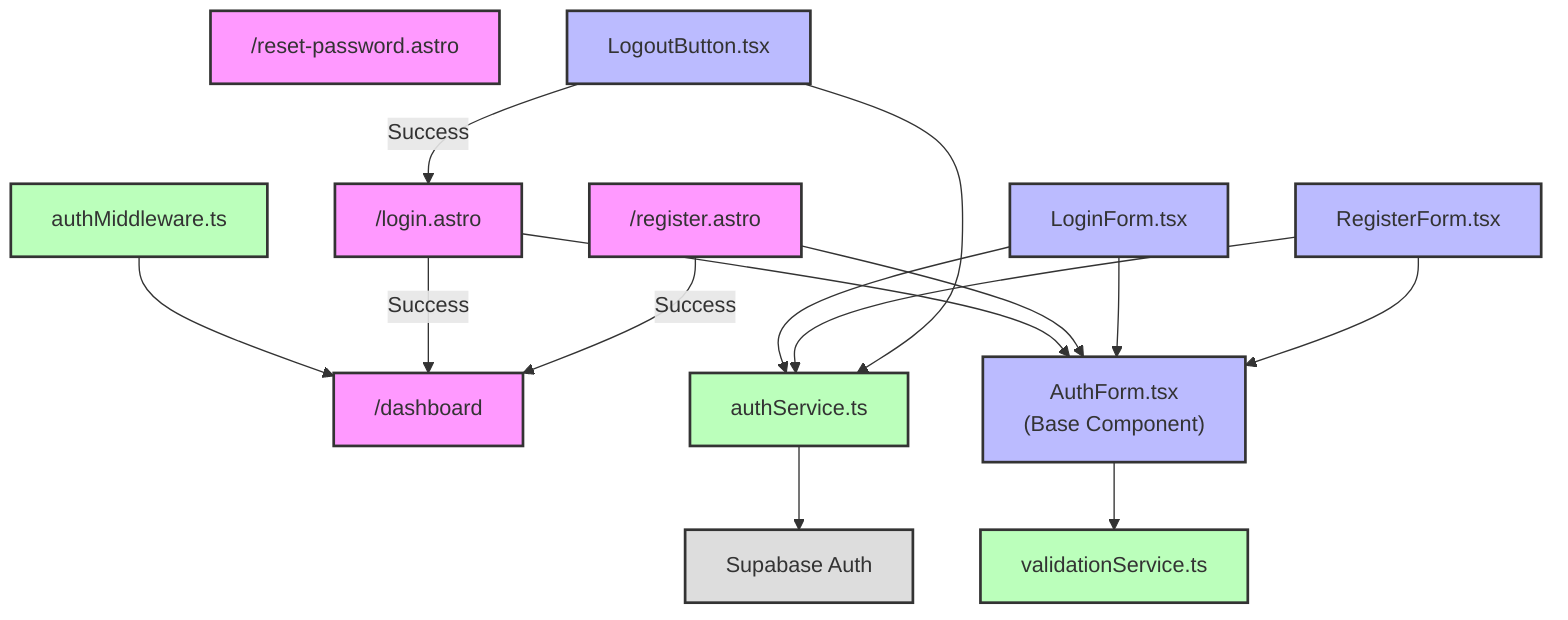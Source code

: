 graph TD
    %% Main Pages
    Login["/login.astro"]
    Register["/register.astro"]
    ResetPassword["/reset-password.astro"]
    Dashboard["/dashboard"]

    %% Components
    AuthForm["AuthForm.tsx\n(Base Component)"]
    LoginForm["LoginForm.tsx"]
    RegisterForm["RegisterForm.tsx"]
    LogoutButton["LogoutButton.tsx"]

    %% Services & Middleware
    AuthMiddleware["authMiddleware.ts"]
    AuthService["authService.ts"]
    ValidationService["validationService.ts"]
    SupabaseAuth["Supabase Auth"]

    %% Flow Connections
    Login --> AuthForm
    Register --> AuthForm
    AuthForm --> ValidationService

    LoginForm --> AuthForm
    RegisterForm --> AuthForm

    LoginForm --> AuthService
    RegisterForm --> AuthService
    LogoutButton --> AuthService

    AuthService --> SupabaseAuth

    %% Protected Routes Flow
    AuthMiddleware --> Dashboard

    %% Authentication States
    Login -- "Success" --> Dashboard
    Register -- "Success" --> Dashboard
    LogoutButton -- "Success" --> Login

    %% Styling
    classDef page fill:#f9f,stroke:#333,stroke-width:2px
    classDef component fill:#bbf,stroke:#333,stroke-width:2px
    classDef service fill:#bfb,stroke:#333,stroke-width:2px
    classDef external fill:#ddd,stroke:#333,stroke-width:2px

    class Login,Register,ResetPassword,Dashboard page
    class AuthForm,LoginForm,RegisterForm,LogoutButton component
    class AuthMiddleware,AuthService,ValidationService service
    class SupabaseAuth external